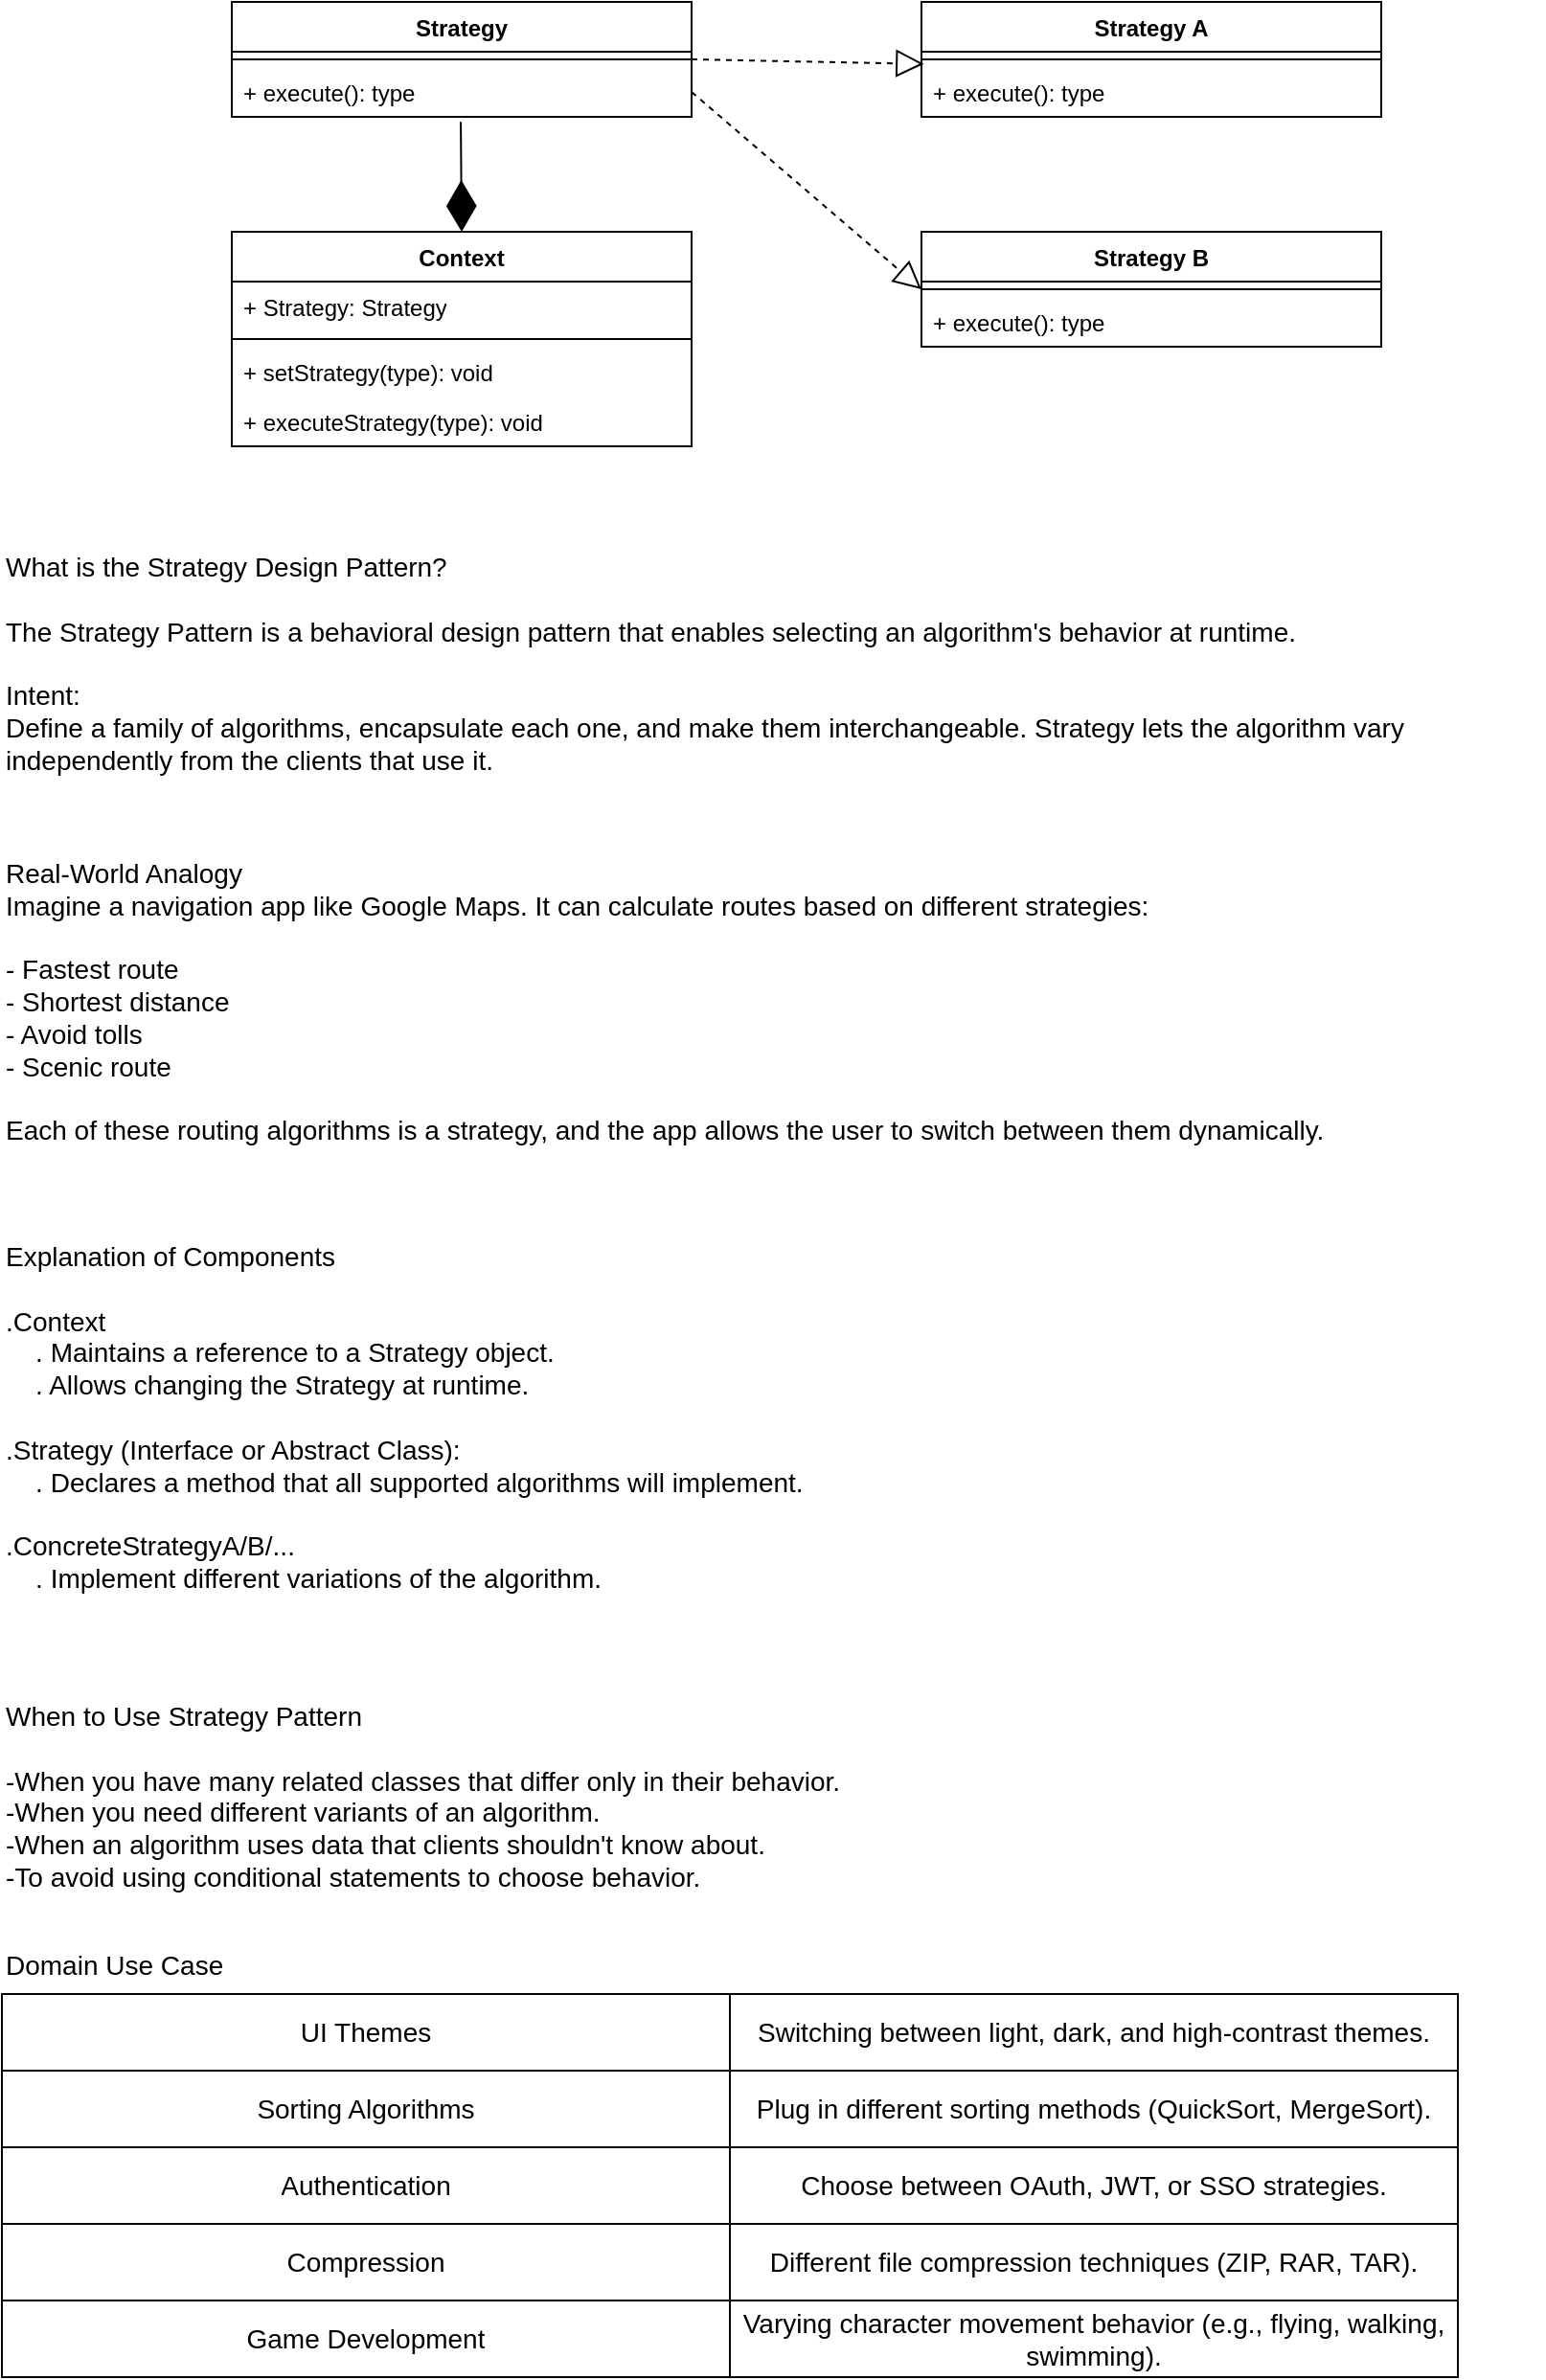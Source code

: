 <mxfile version="28.1.0">
  <diagram name="Page-1" id="7oGlvXqr1879_1EBVJjx">
    <mxGraphModel dx="1034" dy="570" grid="1" gridSize="10" guides="1" tooltips="1" connect="1" arrows="1" fold="1" page="1" pageScale="1" pageWidth="850" pageHeight="1100" math="0" shadow="0">
      <root>
        <mxCell id="0" />
        <mxCell id="1" parent="0" />
        <mxCell id="i2L2ZSffvxkab_22eNfT-1" value="Context" style="swimlane;fontStyle=1;align=center;verticalAlign=top;childLayout=stackLayout;horizontal=1;startSize=26;horizontalStack=0;resizeParent=1;resizeParentMax=0;resizeLast=0;collapsible=1;marginBottom=0;whiteSpace=wrap;html=1;" vertex="1" parent="1">
          <mxGeometry x="160" y="280" width="240" height="112" as="geometry" />
        </mxCell>
        <mxCell id="i2L2ZSffvxkab_22eNfT-2" value="+ Strategy: Strategy" style="text;strokeColor=none;fillColor=none;align=left;verticalAlign=top;spacingLeft=4;spacingRight=4;overflow=hidden;rotatable=0;points=[[0,0.5],[1,0.5]];portConstraint=eastwest;whiteSpace=wrap;html=1;" vertex="1" parent="i2L2ZSffvxkab_22eNfT-1">
          <mxGeometry y="26" width="240" height="26" as="geometry" />
        </mxCell>
        <mxCell id="i2L2ZSffvxkab_22eNfT-3" value="" style="line;strokeWidth=1;fillColor=none;align=left;verticalAlign=middle;spacingTop=-1;spacingLeft=3;spacingRight=3;rotatable=0;labelPosition=right;points=[];portConstraint=eastwest;strokeColor=inherit;" vertex="1" parent="i2L2ZSffvxkab_22eNfT-1">
          <mxGeometry y="52" width="240" height="8" as="geometry" />
        </mxCell>
        <mxCell id="i2L2ZSffvxkab_22eNfT-4" value="+ setStrategy(type): void" style="text;strokeColor=none;fillColor=none;align=left;verticalAlign=top;spacingLeft=4;spacingRight=4;overflow=hidden;rotatable=0;points=[[0,0.5],[1,0.5]];portConstraint=eastwest;whiteSpace=wrap;html=1;" vertex="1" parent="i2L2ZSffvxkab_22eNfT-1">
          <mxGeometry y="60" width="240" height="26" as="geometry" />
        </mxCell>
        <mxCell id="i2L2ZSffvxkab_22eNfT-5" value="+ executeStrategy(type): void" style="text;strokeColor=none;fillColor=none;align=left;verticalAlign=top;spacingLeft=4;spacingRight=4;overflow=hidden;rotatable=0;points=[[0,0.5],[1,0.5]];portConstraint=eastwest;whiteSpace=wrap;html=1;" vertex="1" parent="i2L2ZSffvxkab_22eNfT-1">
          <mxGeometry y="86" width="240" height="26" as="geometry" />
        </mxCell>
        <mxCell id="i2L2ZSffvxkab_22eNfT-6" value="Strategy" style="swimlane;fontStyle=1;align=center;verticalAlign=top;childLayout=stackLayout;horizontal=1;startSize=26;horizontalStack=0;resizeParent=1;resizeParentMax=0;resizeLast=0;collapsible=1;marginBottom=0;whiteSpace=wrap;html=1;" vertex="1" parent="1">
          <mxGeometry x="160" y="160" width="240" height="60" as="geometry" />
        </mxCell>
        <mxCell id="i2L2ZSffvxkab_22eNfT-8" value="" style="line;strokeWidth=1;fillColor=none;align=left;verticalAlign=middle;spacingTop=-1;spacingLeft=3;spacingRight=3;rotatable=0;labelPosition=right;points=[];portConstraint=eastwest;strokeColor=inherit;" vertex="1" parent="i2L2ZSffvxkab_22eNfT-6">
          <mxGeometry y="26" width="240" height="8" as="geometry" />
        </mxCell>
        <mxCell id="i2L2ZSffvxkab_22eNfT-9" value="+ execute(): type" style="text;strokeColor=none;fillColor=none;align=left;verticalAlign=top;spacingLeft=4;spacingRight=4;overflow=hidden;rotatable=0;points=[[0,0.5],[1,0.5]];portConstraint=eastwest;whiteSpace=wrap;html=1;" vertex="1" parent="i2L2ZSffvxkab_22eNfT-6">
          <mxGeometry y="34" width="240" height="26" as="geometry" />
        </mxCell>
        <mxCell id="i2L2ZSffvxkab_22eNfT-10" value="Strategy A" style="swimlane;fontStyle=1;align=center;verticalAlign=top;childLayout=stackLayout;horizontal=1;startSize=26;horizontalStack=0;resizeParent=1;resizeParentMax=0;resizeLast=0;collapsible=1;marginBottom=0;whiteSpace=wrap;html=1;" vertex="1" parent="1">
          <mxGeometry x="520" y="160" width="240" height="60" as="geometry" />
        </mxCell>
        <mxCell id="i2L2ZSffvxkab_22eNfT-11" value="" style="line;strokeWidth=1;fillColor=none;align=left;verticalAlign=middle;spacingTop=-1;spacingLeft=3;spacingRight=3;rotatable=0;labelPosition=right;points=[];portConstraint=eastwest;strokeColor=inherit;" vertex="1" parent="i2L2ZSffvxkab_22eNfT-10">
          <mxGeometry y="26" width="240" height="8" as="geometry" />
        </mxCell>
        <mxCell id="i2L2ZSffvxkab_22eNfT-12" value="+ execute(): type" style="text;strokeColor=none;fillColor=none;align=left;verticalAlign=top;spacingLeft=4;spacingRight=4;overflow=hidden;rotatable=0;points=[[0,0.5],[1,0.5]];portConstraint=eastwest;whiteSpace=wrap;html=1;" vertex="1" parent="i2L2ZSffvxkab_22eNfT-10">
          <mxGeometry y="34" width="240" height="26" as="geometry" />
        </mxCell>
        <mxCell id="i2L2ZSffvxkab_22eNfT-13" value="Strategy B" style="swimlane;fontStyle=1;align=center;verticalAlign=top;childLayout=stackLayout;horizontal=1;startSize=26;horizontalStack=0;resizeParent=1;resizeParentMax=0;resizeLast=0;collapsible=1;marginBottom=0;whiteSpace=wrap;html=1;" vertex="1" parent="1">
          <mxGeometry x="520" y="280" width="240" height="60" as="geometry" />
        </mxCell>
        <mxCell id="i2L2ZSffvxkab_22eNfT-14" value="" style="line;strokeWidth=1;fillColor=none;align=left;verticalAlign=middle;spacingTop=-1;spacingLeft=3;spacingRight=3;rotatable=0;labelPosition=right;points=[];portConstraint=eastwest;strokeColor=inherit;" vertex="1" parent="i2L2ZSffvxkab_22eNfT-13">
          <mxGeometry y="26" width="240" height="8" as="geometry" />
        </mxCell>
        <mxCell id="i2L2ZSffvxkab_22eNfT-15" value="+ execute(): type" style="text;strokeColor=none;fillColor=none;align=left;verticalAlign=top;spacingLeft=4;spacingRight=4;overflow=hidden;rotatable=0;points=[[0,0.5],[1,0.5]];portConstraint=eastwest;whiteSpace=wrap;html=1;" vertex="1" parent="i2L2ZSffvxkab_22eNfT-13">
          <mxGeometry y="34" width="240" height="26" as="geometry" />
        </mxCell>
        <mxCell id="i2L2ZSffvxkab_22eNfT-16" value="" style="endArrow=diamondThin;endFill=1;endSize=24;html=1;rounded=0;entryX=0.5;entryY=0;entryDx=0;entryDy=0;exitX=0.498;exitY=1.1;exitDx=0;exitDy=0;exitPerimeter=0;" edge="1" parent="1" source="i2L2ZSffvxkab_22eNfT-9" target="i2L2ZSffvxkab_22eNfT-1">
          <mxGeometry width="160" relative="1" as="geometry">
            <mxPoint x="280" y="260" as="sourcePoint" />
            <mxPoint x="510" y="400" as="targetPoint" />
          </mxGeometry>
        </mxCell>
        <mxCell id="i2L2ZSffvxkab_22eNfT-17" value="" style="endArrow=block;dashed=1;endFill=0;endSize=12;html=1;rounded=0;entryX=0.005;entryY=-0.062;entryDx=0;entryDy=0;entryPerimeter=0;exitX=1;exitY=0.5;exitDx=0;exitDy=0;" edge="1" parent="1" source="i2L2ZSffvxkab_22eNfT-6" target="i2L2ZSffvxkab_22eNfT-12">
          <mxGeometry width="160" relative="1" as="geometry">
            <mxPoint x="400" y="380" as="sourcePoint" />
            <mxPoint x="560" y="380" as="targetPoint" />
          </mxGeometry>
        </mxCell>
        <mxCell id="i2L2ZSffvxkab_22eNfT-18" value="" style="endArrow=block;dashed=1;endFill=0;endSize=12;html=1;rounded=0;entryX=0;entryY=0.5;entryDx=0;entryDy=0;exitX=1;exitY=0.5;exitDx=0;exitDy=0;" edge="1" parent="1" source="i2L2ZSffvxkab_22eNfT-9" target="i2L2ZSffvxkab_22eNfT-13">
          <mxGeometry width="160" relative="1" as="geometry">
            <mxPoint x="400" y="400" as="sourcePoint" />
            <mxPoint x="560" y="400" as="targetPoint" />
          </mxGeometry>
        </mxCell>
        <mxCell id="i2L2ZSffvxkab_22eNfT-19" value="What is the Strategy Design Pattern?&#xa;&#xa;The Strategy Pattern is a behavioral design pattern that enables selecting an algorithm&#39;s behavior at runtime.&#xa;&#xa;Intent:&#xa;Define a family of algorithms, encapsulate each one, and make them interchangeable. Strategy lets the algorithm vary independently from the clients that use it." style="text;whiteSpace=wrap;fontSize=14;" vertex="1" parent="1">
          <mxGeometry x="40" y="440" width="760" height="120" as="geometry" />
        </mxCell>
        <mxCell id="i2L2ZSffvxkab_22eNfT-20" value="Real-World Analogy &#xa;Imagine a navigation app like Google Maps. It can calculate routes based on different strategies:&#xa;&#xa;- Fastest route &#xa;- Shortest distance &#xa;- Avoid tolls &#xa;- Scenic route&#xa;&#xa;Each of these routing algorithms is a strategy, and the app allows the user to switch between them dynamically." style="text;whiteSpace=wrap;fontSize=14;" vertex="1" parent="1">
          <mxGeometry x="40" y="600" width="800" height="160" as="geometry" />
        </mxCell>
        <mxCell id="i2L2ZSffvxkab_22eNfT-21" value="Explanation of Components &#xa;&#xa;.Context&#xa;    . Maintains a reference to a Strategy object.&#xa;    . Allows changing the Strategy at runtime.&#xa;&#xa;.Strategy (Interface or Abstract Class):&#xa;    . Declares a method that all supported algorithms will implement.&#xa;&#xa;.ConcreteStrategyA/B/...&#xa;    . Implement different variations of the algorithm." style="text;whiteSpace=wrap;fontSize=14;fontStyle=0" vertex="1" parent="1">
          <mxGeometry x="40" y="800" width="805" height="210" as="geometry" />
        </mxCell>
        <mxCell id="i2L2ZSffvxkab_22eNfT-22" value="When to Use Strategy Pattern&#xa;&#xa;-When you have many related classes that differ only in their behavior.&#xa;-When you need different variants of an algorithm.&#xa;-When an algorithm uses data that clients shouldn&#39;t know about.&#xa;-To avoid using conditional statements to choose behavior." style="text;whiteSpace=wrap;fontSize=14;" vertex="1" parent="1">
          <mxGeometry x="40" y="1040" width="760" height="120" as="geometry" />
        </mxCell>
        <mxCell id="i2L2ZSffvxkab_22eNfT-23" value="&lt;font style=&quot;font-size: 14px;&quot;&gt;Domain Use Case&lt;/font&gt;" style="text;html=1;align=left;verticalAlign=middle;whiteSpace=wrap;rounded=0;" vertex="1" parent="1">
          <mxGeometry x="40" y="1170" width="760" height="30" as="geometry" />
        </mxCell>
        <mxCell id="i2L2ZSffvxkab_22eNfT-24" value="" style="shape=table;startSize=0;container=1;collapsible=0;childLayout=tableLayout;fontSize=14;" vertex="1" parent="1">
          <mxGeometry x="40" y="1200" width="760" height="200" as="geometry" />
        </mxCell>
        <mxCell id="i2L2ZSffvxkab_22eNfT-25" value="" style="shape=tableRow;horizontal=0;startSize=0;swimlaneHead=0;swimlaneBody=0;strokeColor=inherit;top=0;left=0;bottom=0;right=0;collapsible=0;dropTarget=0;fillColor=none;points=[[0,0.5],[1,0.5]];portConstraint=eastwest;" vertex="1" parent="i2L2ZSffvxkab_22eNfT-24">
          <mxGeometry width="760" height="40" as="geometry" />
        </mxCell>
        <mxCell id="i2L2ZSffvxkab_22eNfT-26" value="&lt;font style=&quot;font-size: 14px;&quot;&gt;UI Themes&lt;/font&gt;" style="shape=partialRectangle;html=1;whiteSpace=wrap;connectable=0;strokeColor=inherit;overflow=hidden;fillColor=none;top=0;left=0;bottom=0;right=0;pointerEvents=1;" vertex="1" parent="i2L2ZSffvxkab_22eNfT-25">
          <mxGeometry width="380" height="40" as="geometry">
            <mxRectangle width="380" height="40" as="alternateBounds" />
          </mxGeometry>
        </mxCell>
        <mxCell id="i2L2ZSffvxkab_22eNfT-27" value="&lt;font style=&quot;font-size: 14px;&quot;&gt;Switching between light, dark, and high-contrast themes.&lt;/font&gt;" style="shape=partialRectangle;html=1;whiteSpace=wrap;connectable=0;strokeColor=inherit;overflow=hidden;fillColor=none;top=0;left=0;bottom=0;right=0;pointerEvents=1;" vertex="1" parent="i2L2ZSffvxkab_22eNfT-25">
          <mxGeometry x="380" width="380" height="40" as="geometry">
            <mxRectangle width="380" height="40" as="alternateBounds" />
          </mxGeometry>
        </mxCell>
        <mxCell id="i2L2ZSffvxkab_22eNfT-28" value="" style="shape=tableRow;horizontal=0;startSize=0;swimlaneHead=0;swimlaneBody=0;strokeColor=inherit;top=0;left=0;bottom=0;right=0;collapsible=0;dropTarget=0;fillColor=none;points=[[0,0.5],[1,0.5]];portConstraint=eastwest;" vertex="1" parent="i2L2ZSffvxkab_22eNfT-24">
          <mxGeometry y="40" width="760" height="40" as="geometry" />
        </mxCell>
        <mxCell id="i2L2ZSffvxkab_22eNfT-29" value="&lt;font style=&quot;font-size: 14px;&quot;&gt;Sorting Algorithms&lt;/font&gt;" style="shape=partialRectangle;html=1;whiteSpace=wrap;connectable=0;strokeColor=inherit;overflow=hidden;fillColor=none;top=0;left=0;bottom=0;right=0;pointerEvents=1;" vertex="1" parent="i2L2ZSffvxkab_22eNfT-28">
          <mxGeometry width="380" height="40" as="geometry">
            <mxRectangle width="380" height="40" as="alternateBounds" />
          </mxGeometry>
        </mxCell>
        <mxCell id="i2L2ZSffvxkab_22eNfT-30" value="&lt;font style=&quot;font-size: 14px;&quot;&gt;Plug in different sorting methods (QuickSort, MergeSort).&lt;/font&gt;" style="shape=partialRectangle;html=1;whiteSpace=wrap;connectable=0;strokeColor=inherit;overflow=hidden;fillColor=none;top=0;left=0;bottom=0;right=0;pointerEvents=1;" vertex="1" parent="i2L2ZSffvxkab_22eNfT-28">
          <mxGeometry x="380" width="380" height="40" as="geometry">
            <mxRectangle width="380" height="40" as="alternateBounds" />
          </mxGeometry>
        </mxCell>
        <mxCell id="i2L2ZSffvxkab_22eNfT-31" value="" style="shape=tableRow;horizontal=0;startSize=0;swimlaneHead=0;swimlaneBody=0;strokeColor=inherit;top=0;left=0;bottom=0;right=0;collapsible=0;dropTarget=0;fillColor=none;points=[[0,0.5],[1,0.5]];portConstraint=eastwest;" vertex="1" parent="i2L2ZSffvxkab_22eNfT-24">
          <mxGeometry y="80" width="760" height="40" as="geometry" />
        </mxCell>
        <mxCell id="i2L2ZSffvxkab_22eNfT-32" value="&lt;font style=&quot;font-size: 14px;&quot;&gt;Authentication&lt;/font&gt;" style="shape=partialRectangle;html=1;whiteSpace=wrap;connectable=0;strokeColor=inherit;overflow=hidden;fillColor=none;top=0;left=0;bottom=0;right=0;pointerEvents=1;" vertex="1" parent="i2L2ZSffvxkab_22eNfT-31">
          <mxGeometry width="380" height="40" as="geometry">
            <mxRectangle width="380" height="40" as="alternateBounds" />
          </mxGeometry>
        </mxCell>
        <mxCell id="i2L2ZSffvxkab_22eNfT-33" value="&lt;font style=&quot;font-size: 14px;&quot;&gt;Choose between OAuth, JWT, or SSO strategies.&lt;/font&gt;" style="shape=partialRectangle;html=1;whiteSpace=wrap;connectable=0;strokeColor=inherit;overflow=hidden;fillColor=none;top=0;left=0;bottom=0;right=0;pointerEvents=1;" vertex="1" parent="i2L2ZSffvxkab_22eNfT-31">
          <mxGeometry x="380" width="380" height="40" as="geometry">
            <mxRectangle width="380" height="40" as="alternateBounds" />
          </mxGeometry>
        </mxCell>
        <mxCell id="i2L2ZSffvxkab_22eNfT-34" value="" style="shape=tableRow;horizontal=0;startSize=0;swimlaneHead=0;swimlaneBody=0;strokeColor=inherit;top=0;left=0;bottom=0;right=0;collapsible=0;dropTarget=0;fillColor=none;points=[[0,0.5],[1,0.5]];portConstraint=eastwest;fontSize=14;" vertex="1" parent="i2L2ZSffvxkab_22eNfT-24">
          <mxGeometry y="120" width="760" height="40" as="geometry" />
        </mxCell>
        <mxCell id="i2L2ZSffvxkab_22eNfT-35" value="&lt;font style=&quot;font-size: 14px;&quot;&gt;Compression&lt;/font&gt;" style="shape=partialRectangle;html=1;whiteSpace=wrap;connectable=0;strokeColor=inherit;overflow=hidden;fillColor=none;top=0;left=0;bottom=0;right=0;pointerEvents=1;" vertex="1" parent="i2L2ZSffvxkab_22eNfT-34">
          <mxGeometry width="380" height="40" as="geometry">
            <mxRectangle width="380" height="40" as="alternateBounds" />
          </mxGeometry>
        </mxCell>
        <mxCell id="i2L2ZSffvxkab_22eNfT-36" value="&lt;font style=&quot;font-size: 14px;&quot;&gt;Different file compression techniques (ZIP, RAR, TAR).&lt;/font&gt;" style="shape=partialRectangle;html=1;whiteSpace=wrap;connectable=0;strokeColor=inherit;overflow=hidden;fillColor=none;top=0;left=0;bottom=0;right=0;pointerEvents=1;" vertex="1" parent="i2L2ZSffvxkab_22eNfT-34">
          <mxGeometry x="380" width="380" height="40" as="geometry">
            <mxRectangle width="380" height="40" as="alternateBounds" />
          </mxGeometry>
        </mxCell>
        <mxCell id="i2L2ZSffvxkab_22eNfT-37" value="" style="shape=tableRow;horizontal=0;startSize=0;swimlaneHead=0;swimlaneBody=0;strokeColor=inherit;top=0;left=0;bottom=0;right=0;collapsible=0;dropTarget=0;fillColor=none;points=[[0,0.5],[1,0.5]];portConstraint=eastwest;" vertex="1" parent="i2L2ZSffvxkab_22eNfT-24">
          <mxGeometry y="160" width="760" height="40" as="geometry" />
        </mxCell>
        <mxCell id="i2L2ZSffvxkab_22eNfT-38" value="&lt;font style=&quot;font-size: 14px;&quot;&gt;Game Development&lt;/font&gt;" style="shape=partialRectangle;html=1;whiteSpace=wrap;connectable=0;strokeColor=inherit;overflow=hidden;fillColor=none;top=0;left=0;bottom=0;right=0;pointerEvents=1;" vertex="1" parent="i2L2ZSffvxkab_22eNfT-37">
          <mxGeometry width="380" height="40" as="geometry">
            <mxRectangle width="380" height="40" as="alternateBounds" />
          </mxGeometry>
        </mxCell>
        <mxCell id="i2L2ZSffvxkab_22eNfT-39" value="&lt;font style=&quot;font-size: 14px;&quot;&gt;Varying character movement behavior (e.g., flying, walking, swimming).&lt;/font&gt;" style="shape=partialRectangle;html=1;whiteSpace=wrap;connectable=0;strokeColor=inherit;overflow=hidden;fillColor=none;top=0;left=0;bottom=0;right=0;pointerEvents=1;" vertex="1" parent="i2L2ZSffvxkab_22eNfT-37">
          <mxGeometry x="380" width="380" height="40" as="geometry">
            <mxRectangle width="380" height="40" as="alternateBounds" />
          </mxGeometry>
        </mxCell>
      </root>
    </mxGraphModel>
  </diagram>
</mxfile>
